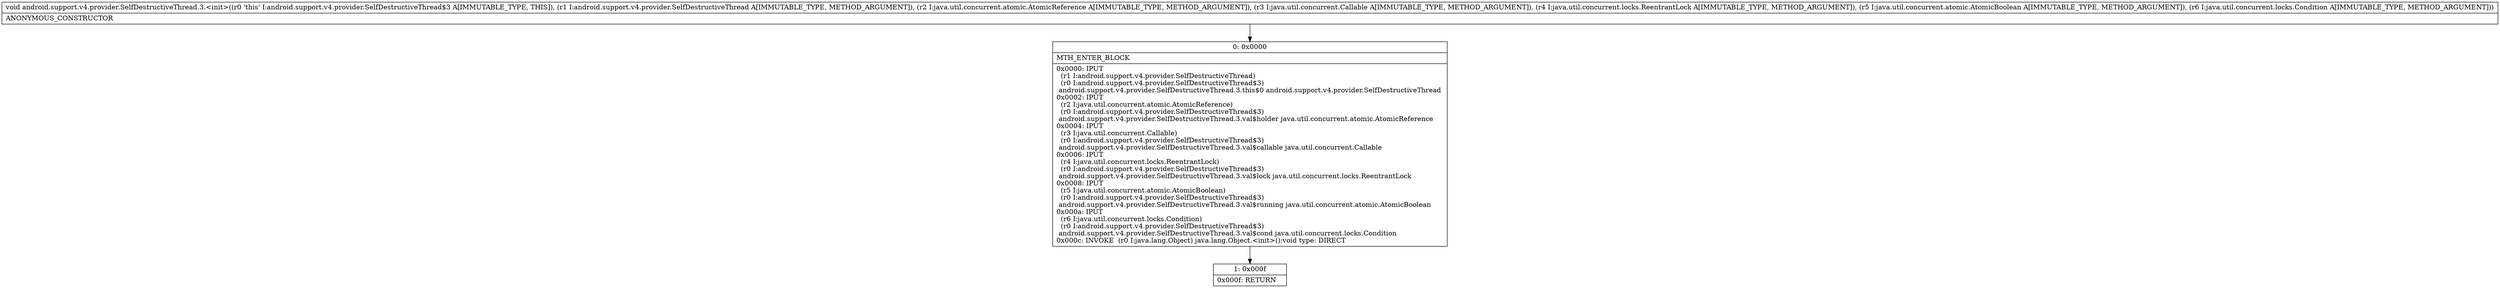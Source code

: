 digraph "CFG forandroid.support.v4.provider.SelfDestructiveThread.3.\<init\>(Landroid\/support\/v4\/provider\/SelfDestructiveThread;Ljava\/util\/concurrent\/atomic\/AtomicReference;Ljava\/util\/concurrent\/Callable;Ljava\/util\/concurrent\/locks\/ReentrantLock;Ljava\/util\/concurrent\/atomic\/AtomicBoolean;Ljava\/util\/concurrent\/locks\/Condition;)V" {
Node_0 [shape=record,label="{0\:\ 0x0000|MTH_ENTER_BLOCK\l|0x0000: IPUT  \l  (r1 I:android.support.v4.provider.SelfDestructiveThread)\l  (r0 I:android.support.v4.provider.SelfDestructiveThread$3)\l android.support.v4.provider.SelfDestructiveThread.3.this$0 android.support.v4.provider.SelfDestructiveThread \l0x0002: IPUT  \l  (r2 I:java.util.concurrent.atomic.AtomicReference)\l  (r0 I:android.support.v4.provider.SelfDestructiveThread$3)\l android.support.v4.provider.SelfDestructiveThread.3.val$holder java.util.concurrent.atomic.AtomicReference \l0x0004: IPUT  \l  (r3 I:java.util.concurrent.Callable)\l  (r0 I:android.support.v4.provider.SelfDestructiveThread$3)\l android.support.v4.provider.SelfDestructiveThread.3.val$callable java.util.concurrent.Callable \l0x0006: IPUT  \l  (r4 I:java.util.concurrent.locks.ReentrantLock)\l  (r0 I:android.support.v4.provider.SelfDestructiveThread$3)\l android.support.v4.provider.SelfDestructiveThread.3.val$lock java.util.concurrent.locks.ReentrantLock \l0x0008: IPUT  \l  (r5 I:java.util.concurrent.atomic.AtomicBoolean)\l  (r0 I:android.support.v4.provider.SelfDestructiveThread$3)\l android.support.v4.provider.SelfDestructiveThread.3.val$running java.util.concurrent.atomic.AtomicBoolean \l0x000a: IPUT  \l  (r6 I:java.util.concurrent.locks.Condition)\l  (r0 I:android.support.v4.provider.SelfDestructiveThread$3)\l android.support.v4.provider.SelfDestructiveThread.3.val$cond java.util.concurrent.locks.Condition \l0x000c: INVOKE  (r0 I:java.lang.Object) java.lang.Object.\<init\>():void type: DIRECT \l}"];
Node_1 [shape=record,label="{1\:\ 0x000f|0x000f: RETURN   \l}"];
MethodNode[shape=record,label="{void android.support.v4.provider.SelfDestructiveThread.3.\<init\>((r0 'this' I:android.support.v4.provider.SelfDestructiveThread$3 A[IMMUTABLE_TYPE, THIS]), (r1 I:android.support.v4.provider.SelfDestructiveThread A[IMMUTABLE_TYPE, METHOD_ARGUMENT]), (r2 I:java.util.concurrent.atomic.AtomicReference A[IMMUTABLE_TYPE, METHOD_ARGUMENT]), (r3 I:java.util.concurrent.Callable A[IMMUTABLE_TYPE, METHOD_ARGUMENT]), (r4 I:java.util.concurrent.locks.ReentrantLock A[IMMUTABLE_TYPE, METHOD_ARGUMENT]), (r5 I:java.util.concurrent.atomic.AtomicBoolean A[IMMUTABLE_TYPE, METHOD_ARGUMENT]), (r6 I:java.util.concurrent.locks.Condition A[IMMUTABLE_TYPE, METHOD_ARGUMENT]))  | ANONYMOUS_CONSTRUCTOR\l}"];
MethodNode -> Node_0;
Node_0 -> Node_1;
}

